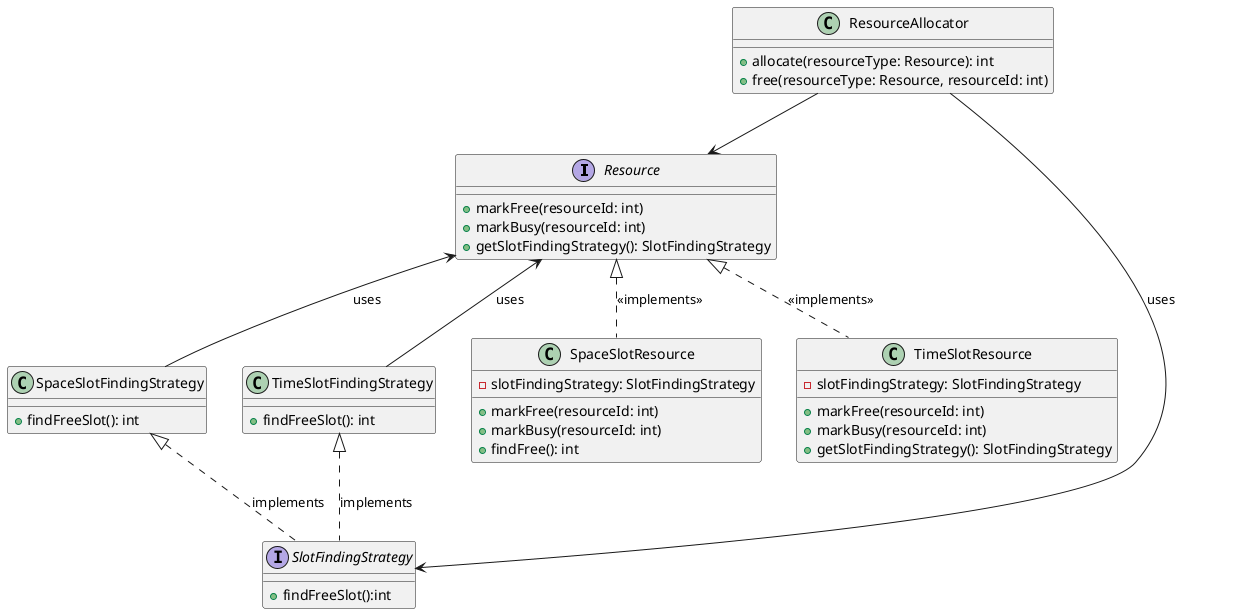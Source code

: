 @startuml

interface Resource {
  + markFree(resourceId: int)
  + markBusy(resourceId: int)
  + getSlotFindingStrategy(): SlotFindingStrategy
}

interface SlotFindingStrategy{
  + findFreeSlot():int
}

class SpaceSlotFindingStrategy {
  + findFreeSlot(): int
}

class TimeSlotFindingStrategy {
  + findFreeSlot(): int
}


class ResourceAllocator {
  + allocate(resourceType: Resource): int
  + free(resourceType: Resource, resourceId: int)
}

class SpaceSlotResource {
  - slotFindingStrategy: SlotFindingStrategy
  + markFree(resourceId: int)
  + markBusy(resourceId: int)
  + findFree(): int
}

class TimeSlotResource {
  - slotFindingStrategy: SlotFindingStrategy
  + markFree(resourceId: int)
  + markBusy(resourceId: int)
  + getSlotFindingStrategy(): SlotFindingStrategy
}

Resource <|.. SpaceSlotResource : <<implements>>
Resource <|.. TimeSlotResource : <<implements>>

TimeSlotFindingStrategy <|.. SlotFindingStrategy : implements
SpaceSlotFindingStrategy <|.. SlotFindingStrategy : implements

Resource <-- SpaceSlotFindingStrategy : uses
Resource <-- TimeSlotFindingStrategy : uses


ResourceAllocator --> Resource
ResourceAllocator --> SlotFindingStrategy : uses

@enduml
